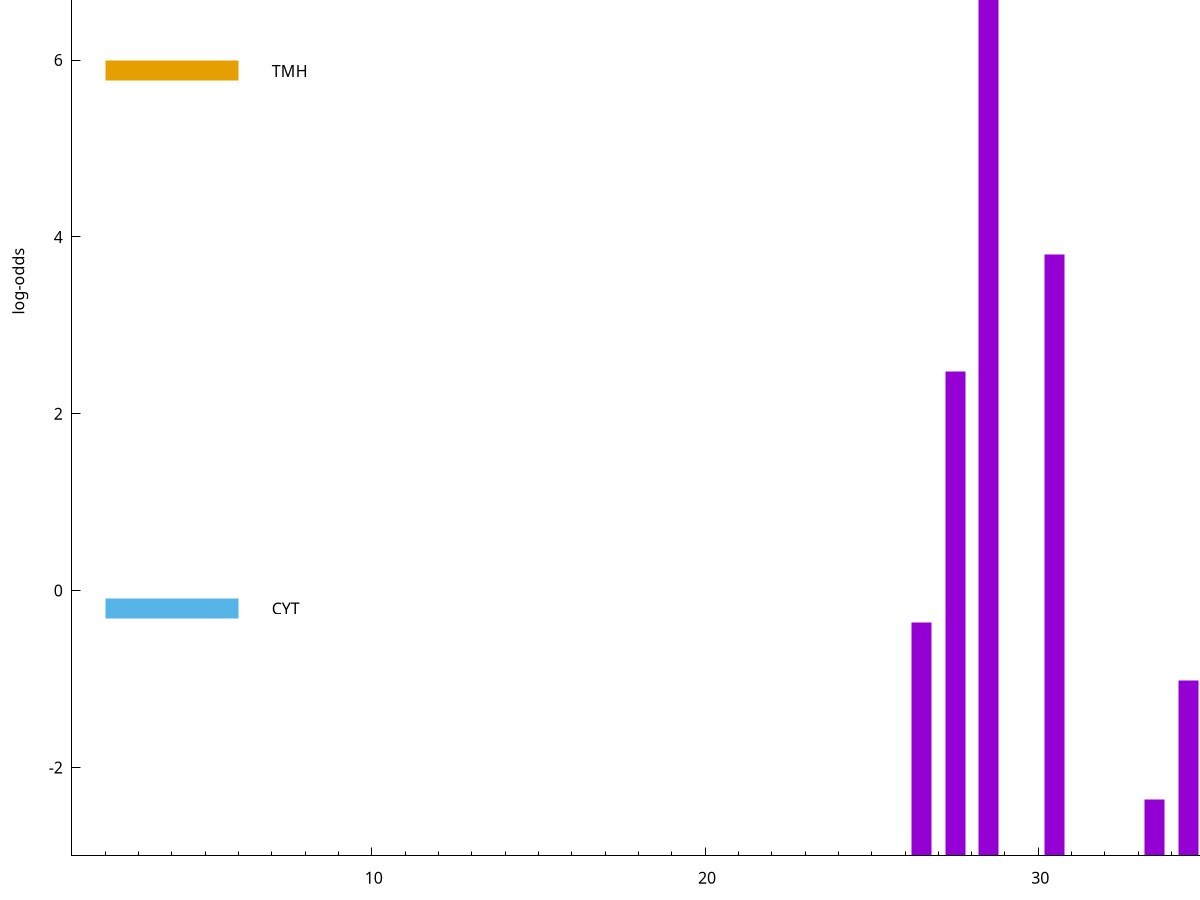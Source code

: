 set title "LipoP predictions for SRR5666568.gff"
set size 2., 1.4
set xrange [1:70] 
set mxtics 10
set yrange [-3:10]
set y2range [0:13]
set ylabel "log-odds"
set term postscript eps color solid "Helvetica" 30
set output "SRR5666568.gff558.eps"
set arrow from 2,7.09642 to 6,7.09642 nohead lt 1 lw 20
set label "SpI" at 7,7.09642
set arrow from 2,5.87617 to 6,5.87617 nohead lt 4 lw 20
set label "TMH" at 7,5.87617
set arrow from 2,-0.200913 to 6,-0.200913 nohead lt 3 lw 20
set label "CYT" at 7,-0.200913
set arrow from 2,7.09642 to 6,7.09642 nohead lt 1 lw 20
set label "SpI" at 7,7.09642
# NOTE: The scores below are the log-odds scores with the threshold
# NOTE: subtracted (a hack to make gnuplot make the histogram all
# NOTE: look nice).
plot "-" axes x1y2 title "" with impulses lt 1 lw 20
28.500000 9.851430
30.500000 6.800680
27.500000 5.476670
26.500000 2.641660
34.500000 1.979870
33.500000 0.637630
e
exit
